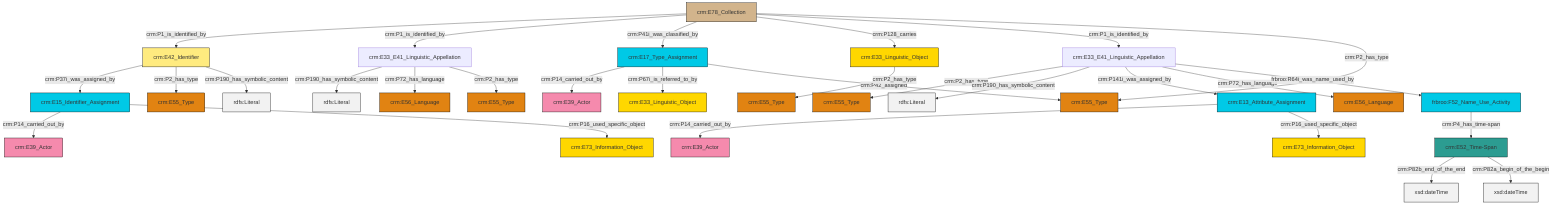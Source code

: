 graph TD
classDef Literal fill:#f2f2f2,stroke:#000000;
classDef CRM_Entity fill:#FFFFFF,stroke:#000000;
classDef Temporal_Entity fill:#00C9E6, stroke:#000000;
classDef Type fill:#E18312, stroke:#000000;
classDef Time-Span fill:#2C9C91, stroke:#000000;
classDef Appellation fill:#FFEB7F, stroke:#000000;
classDef Place fill:#008836, stroke:#000000;
classDef Persistent_Item fill:#B266B2, stroke:#000000;
classDef Conceptual_Object fill:#FFD700, stroke:#000000;
classDef Physical_Thing fill:#D2B48C, stroke:#000000;
classDef Actor fill:#f58aad, stroke:#000000;
classDef PC_Classes fill:#4ce600, stroke:#000000;
classDef Multi fill:#cccccc,stroke:#000000;

2["crm:E33_E41_Linguistic_Appellation"]:::Default -->|crm:P2_has_type| 3["crm:E55_Type"]:::Type
6["crm:E78_Collection"]:::Physical_Thing -->|crm:P1_is_identified_by| 7["crm:E42_Identifier"]:::Appellation
8["crm:E52_Time-Span"]:::Time-Span -->|crm:P82b_end_of_the_end| 9[xsd:dateTime]:::Literal
12["crm:E15_Identifier_Assignment"]:::Temporal_Entity -->|crm:P14_carried_out_by| 13["crm:E39_Actor"]:::Actor
6["crm:E78_Collection"]:::Physical_Thing -->|crm:P1_is_identified_by| 4["crm:E33_E41_Linguistic_Appellation"]:::Default
4["crm:E33_E41_Linguistic_Appellation"]:::Default -->|crm:P190_has_symbolic_content| 20[rdfs:Literal]:::Literal
21["crm:E17_Type_Assignment"]:::Temporal_Entity -->|crm:P14_carried_out_by| 0["crm:E39_Actor"]:::Actor
2["crm:E33_E41_Linguistic_Appellation"]:::Default -->|crm:P190_has_symbolic_content| 22[rdfs:Literal]:::Literal
21["crm:E17_Type_Assignment"]:::Temporal_Entity -->|crm:P67i_is_referred_to_by| 23["crm:E33_Linguistic_Object"]:::Conceptual_Object
12["crm:E15_Identifier_Assignment"]:::Temporal_Entity -->|crm:P16_used_specific_object| 24["crm:E73_Information_Object"]:::Conceptual_Object
6["crm:E78_Collection"]:::Physical_Thing -->|crm:P41i_was_classified_by| 21["crm:E17_Type_Assignment"]:::Temporal_Entity
7["crm:E42_Identifier"]:::Appellation -->|crm:P37i_was_assigned_by| 12["crm:E15_Identifier_Assignment"]:::Temporal_Entity
36["frbroo:F52_Name_Use_Activity"]:::Temporal_Entity -->|crm:P4_has_time-span| 8["crm:E52_Time-Span"]:::Time-Span
2["crm:E33_E41_Linguistic_Appellation"]:::Default -->|crm:P141i_was_assigned_by| 34["crm:E13_Attribute_Assignment"]:::Temporal_Entity
7["crm:E42_Identifier"]:::Appellation -->|crm:P2_has_type| 38["crm:E55_Type"]:::Type
6["crm:E78_Collection"]:::Physical_Thing -->|crm:P128_carries| 29["crm:E33_Linguistic_Object"]:::Conceptual_Object
4["crm:E33_E41_Linguistic_Appellation"]:::Default -->|crm:P72_has_language| 15["crm:E56_Language"]:::Type
7["crm:E42_Identifier"]:::Appellation -->|crm:P190_has_symbolic_content| 45[rdfs:Literal]:::Literal
34["crm:E13_Attribute_Assignment"]:::Temporal_Entity -->|crm:P14_carried_out_by| 10["crm:E39_Actor"]:::Actor
8["crm:E52_Time-Span"]:::Time-Span -->|crm:P82a_begin_of_the_begin| 46[xsd:dateTime]:::Literal
21["crm:E17_Type_Assignment"]:::Temporal_Entity -->|crm:P42_assigned| 26["crm:E55_Type"]:::Type
6["crm:E78_Collection"]:::Physical_Thing -->|crm:P1_is_identified_by| 2["crm:E33_E41_Linguistic_Appellation"]:::Default
6["crm:E78_Collection"]:::Physical_Thing -->|crm:P2_has_type| 26["crm:E55_Type"]:::Type
4["crm:E33_E41_Linguistic_Appellation"]:::Default -->|crm:P2_has_type| 32["crm:E55_Type"]:::Type
29["crm:E33_Linguistic_Object"]:::Conceptual_Object -->|crm:P2_has_type| 41["crm:E55_Type"]:::Type
2["crm:E33_E41_Linguistic_Appellation"]:::Default -->|crm:P72_has_language| 50["crm:E56_Language"]:::Type
2["crm:E33_E41_Linguistic_Appellation"]:::Default -->|frbroo:R64i_was_name_used_by| 36["frbroo:F52_Name_Use_Activity"]:::Temporal_Entity
34["crm:E13_Attribute_Assignment"]:::Temporal_Entity -->|crm:P16_used_specific_object| 17["crm:E73_Information_Object"]:::Conceptual_Object